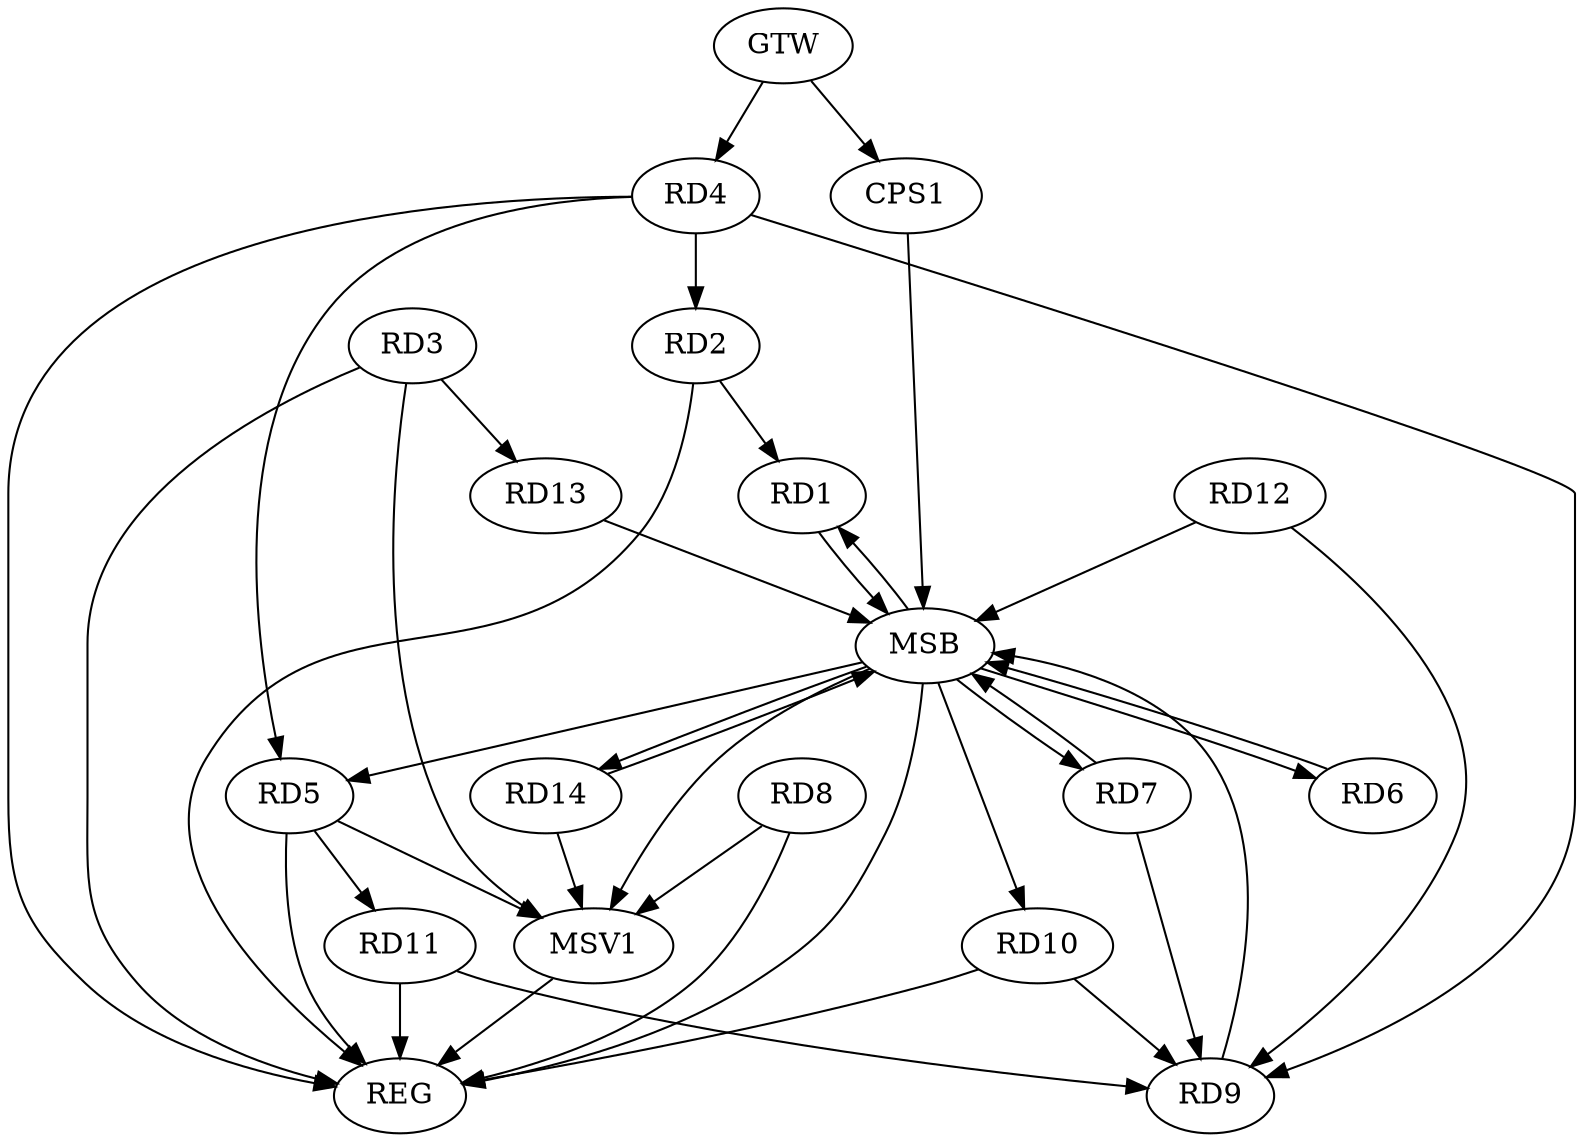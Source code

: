 strict digraph G {
  RD1 [ label="RD1" ];
  RD2 [ label="RD2" ];
  RD3 [ label="RD3" ];
  RD4 [ label="RD4" ];
  RD5 [ label="RD5" ];
  RD6 [ label="RD6" ];
  RD7 [ label="RD7" ];
  RD8 [ label="RD8" ];
  RD9 [ label="RD9" ];
  RD10 [ label="RD10" ];
  RD11 [ label="RD11" ];
  RD12 [ label="RD12" ];
  RD13 [ label="RD13" ];
  RD14 [ label="RD14" ];
  CPS1 [ label="CPS1" ];
  GTW [ label="GTW" ];
  REG [ label="REG" ];
  MSB [ label="MSB" ];
  MSV1 [ label="MSV1" ];
  RD2 -> RD1;
  RD4 -> RD2;
  RD3 -> RD13;
  RD4 -> RD5;
  RD5 -> RD11;
  GTW -> RD4;
  GTW -> CPS1;
  RD2 -> REG;
  RD3 -> REG;
  RD4 -> REG;
  RD5 -> REG;
  RD8 -> REG;
  RD10 -> REG;
  RD11 -> REG;
  RD1 -> MSB;
  MSB -> RD5;
  MSB -> REG;
  RD6 -> MSB;
  RD7 -> MSB;
  RD9 -> MSB;
  RD12 -> MSB;
  MSB -> RD1;
  MSB -> RD10;
  RD13 -> MSB;
  RD14 -> MSB;
  CPS1 -> MSB;
  MSB -> RD6;
  MSB -> RD7;
  MSB -> RD14;
  RD12 -> RD9;
  RD7 -> RD9;
  RD4 -> RD9;
  RD11 -> RD9;
  RD10 -> RD9;
  RD3 -> MSV1;
  RD5 -> MSV1;
  MSB -> MSV1;
  RD14 -> MSV1;
  RD8 -> MSV1;
  MSV1 -> REG;
}
